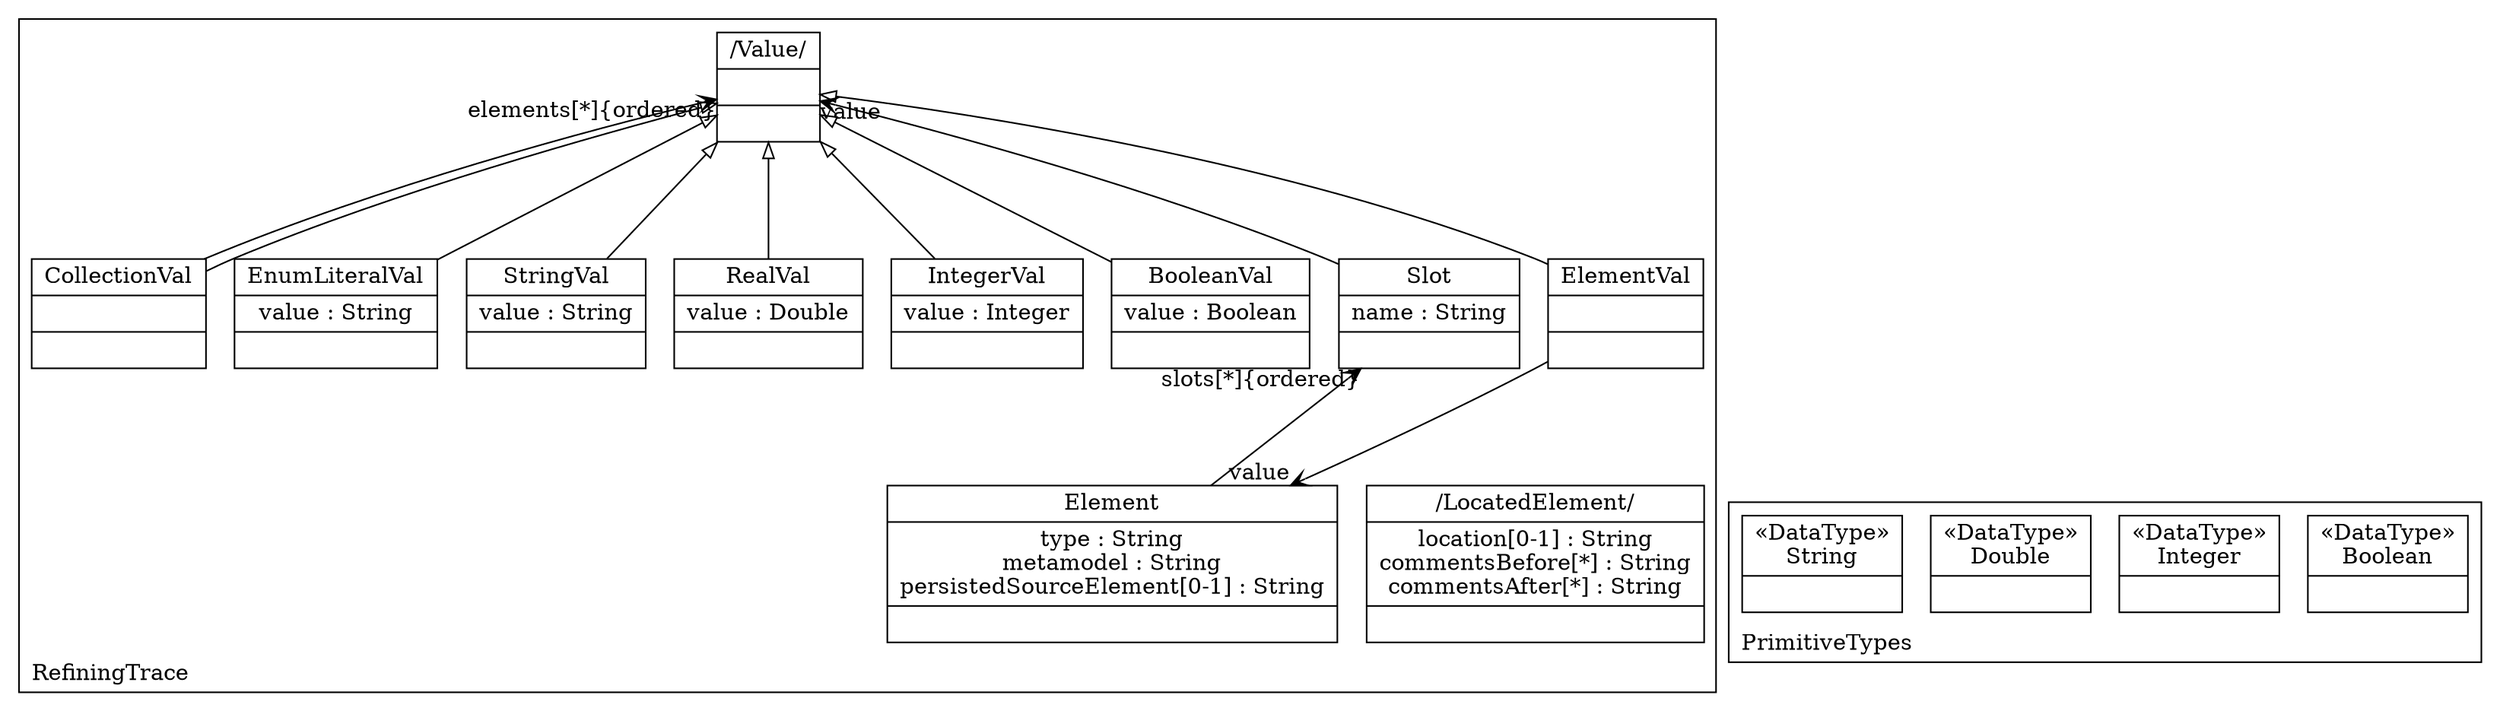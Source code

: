 digraph "KM3 Model in DOT" {
graph[rankdir=BT,labeljust=l,labelloc=t,nodeSep=0.75,compound=true];
 subgraph "cluster_RefiningTrace"{
labelloc=t
color=black
label=RefiningTrace
 node[shape=record];
LocatedElement[label="{/LocatedElement/|location[0-1] : String\ncommentsBefore[*] : String\ncommentsAfter[*] : String| }"]
;
 node[shape=record];
Element[label="{Element|type : String\nmetamodel : String\npersistedSourceElement[0-1] : String| }"]
 Element->Slot[arrowhead=vee,arrowtail=diamond,headlabel="slots[*]{ordered}",group=Slot,minlen=2,constraint=true,]
;
 node[shape=record];
Slot[label="{Slot|name : String| }"]
 Slot->Value[arrowhead=vee,arrowtail=diamond,headlabel="value",group=Value,minlen=2,constraint=true,]
;
 node[shape=record];
Value[label="{/Value/| | }"]
;
 node[shape=record];
BooleanVal[label="{BooleanVal|value : Boolean| }"]
 BooleanVal->Value[arrowhead=onormal,group=Value,minlen=2,constraint=true,]
;
 node[shape=record];
IntegerVal[label="{IntegerVal|value : Integer| }"]
 IntegerVal->Value[arrowhead=onormal,group=Value,minlen=2,constraint=true,]
;
 node[shape=record];
RealVal[label="{RealVal|value : Double| }"]
 RealVal->Value[arrowhead=onormal,group=Value,minlen=2,constraint=true,]
;
 node[shape=record];
StringVal[label="{StringVal|value : String| }"]
 StringVal->Value[arrowhead=onormal,group=Value,minlen=2,constraint=true,]
;
 node[shape=record];
EnumLiteralVal[label="{EnumLiteralVal|value : String| }"]
 EnumLiteralVal->Value[arrowhead=onormal,group=Value,minlen=2,constraint=true,]
;
 node[shape=record];
ElementVal[label="{ElementVal| | }"]
 ElementVal->Element[arrowhead=vee,arrowtail=none,headlabel="value",group=Element,minlen=2,constraint=false,]
 ElementVal->Value[arrowhead=onormal,group=Value,minlen=2,constraint=true,]
;
 node[shape=record];
CollectionVal[label="{CollectionVal| | }"]
 CollectionVal->Value[arrowhead=vee,arrowtail=diamond,headlabel="elements[*]{ordered}",group=Value,minlen=2,constraint=true,]
 CollectionVal->Value[arrowhead=onormal,group=Value,minlen=2,constraint=true,]
;

} subgraph "cluster_PrimitiveTypes"{
labelloc=t
color=black
label=PrimitiveTypes
 node[shape=record];
Boolean[label="{&#171;DataType&#187;\nBoolean|}"]
;
 node[shape=record];
Integer[label="{&#171;DataType&#187;\nInteger|}"]
;
 node[shape=record];
Double[label="{&#171;DataType&#187;\nDouble|}"]
;
 node[shape=record];
String[label="{&#171;DataType&#187;\nString|}"]
;

}
}
